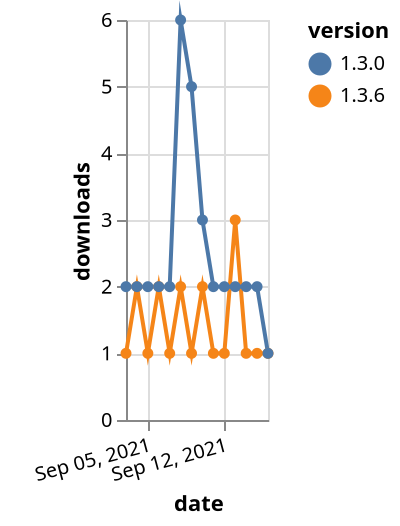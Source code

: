 {"$schema": "https://vega.github.io/schema/vega-lite/v5.json", "description": "A simple bar chart with embedded data.", "data": {"values": [{"date": "2021-09-03", "total": 225, "delta": 1, "version": "1.3.6"}, {"date": "2021-09-04", "total": 227, "delta": 2, "version": "1.3.6"}, {"date": "2021-09-05", "total": 228, "delta": 1, "version": "1.3.6"}, {"date": "2021-09-06", "total": 230, "delta": 2, "version": "1.3.6"}, {"date": "2021-09-07", "total": 231, "delta": 1, "version": "1.3.6"}, {"date": "2021-09-08", "total": 233, "delta": 2, "version": "1.3.6"}, {"date": "2021-09-09", "total": 234, "delta": 1, "version": "1.3.6"}, {"date": "2021-09-10", "total": 236, "delta": 2, "version": "1.3.6"}, {"date": "2021-09-11", "total": 237, "delta": 1, "version": "1.3.6"}, {"date": "2021-09-12", "total": 238, "delta": 1, "version": "1.3.6"}, {"date": "2021-09-13", "total": 241, "delta": 3, "version": "1.3.6"}, {"date": "2021-09-14", "total": 242, "delta": 1, "version": "1.3.6"}, {"date": "2021-09-15", "total": 243, "delta": 1, "version": "1.3.6"}, {"date": "2021-09-16", "total": 244, "delta": 1, "version": "1.3.6"}, {"date": "2021-09-03", "total": 2951, "delta": 2, "version": "1.3.0"}, {"date": "2021-09-04", "total": 2953, "delta": 2, "version": "1.3.0"}, {"date": "2021-09-05", "total": 2955, "delta": 2, "version": "1.3.0"}, {"date": "2021-09-06", "total": 2957, "delta": 2, "version": "1.3.0"}, {"date": "2021-09-07", "total": 2959, "delta": 2, "version": "1.3.0"}, {"date": "2021-09-08", "total": 2965, "delta": 6, "version": "1.3.0"}, {"date": "2021-09-09", "total": 2970, "delta": 5, "version": "1.3.0"}, {"date": "2021-09-10", "total": 2973, "delta": 3, "version": "1.3.0"}, {"date": "2021-09-11", "total": 2975, "delta": 2, "version": "1.3.0"}, {"date": "2021-09-12", "total": 2977, "delta": 2, "version": "1.3.0"}, {"date": "2021-09-13", "total": 2979, "delta": 2, "version": "1.3.0"}, {"date": "2021-09-14", "total": 2981, "delta": 2, "version": "1.3.0"}, {"date": "2021-09-15", "total": 2983, "delta": 2, "version": "1.3.0"}, {"date": "2021-09-16", "total": 2984, "delta": 1, "version": "1.3.0"}]}, "width": "container", "mark": {"type": "line", "point": {"filled": true}}, "encoding": {"x": {"field": "date", "type": "temporal", "timeUnit": "yearmonthdate", "title": "date", "axis": {"labelAngle": -15}}, "y": {"field": "delta", "type": "quantitative", "title": "downloads"}, "color": {"field": "version", "type": "nominal"}, "tooltip": {"field": "delta"}}}